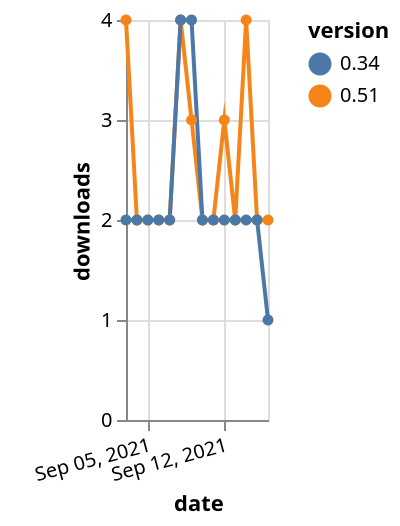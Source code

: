 {"$schema": "https://vega.github.io/schema/vega-lite/v5.json", "description": "A simple bar chart with embedded data.", "data": {"values": [{"date": "2021-09-03", "total": 2141, "delta": 4, "version": "0.51"}, {"date": "2021-09-04", "total": 2143, "delta": 2, "version": "0.51"}, {"date": "2021-09-05", "total": 2145, "delta": 2, "version": "0.51"}, {"date": "2021-09-06", "total": 2147, "delta": 2, "version": "0.51"}, {"date": "2021-09-07", "total": 2149, "delta": 2, "version": "0.51"}, {"date": "2021-09-08", "total": 2153, "delta": 4, "version": "0.51"}, {"date": "2021-09-09", "total": 2156, "delta": 3, "version": "0.51"}, {"date": "2021-09-10", "total": 2158, "delta": 2, "version": "0.51"}, {"date": "2021-09-11", "total": 2160, "delta": 2, "version": "0.51"}, {"date": "2021-09-12", "total": 2163, "delta": 3, "version": "0.51"}, {"date": "2021-09-13", "total": 2165, "delta": 2, "version": "0.51"}, {"date": "2021-09-14", "total": 2169, "delta": 4, "version": "0.51"}, {"date": "2021-09-15", "total": 2171, "delta": 2, "version": "0.51"}, {"date": "2021-09-16", "total": 2173, "delta": 2, "version": "0.51"}, {"date": "2021-09-03", "total": 2851, "delta": 2, "version": "0.34"}, {"date": "2021-09-04", "total": 2853, "delta": 2, "version": "0.34"}, {"date": "2021-09-05", "total": 2855, "delta": 2, "version": "0.34"}, {"date": "2021-09-06", "total": 2857, "delta": 2, "version": "0.34"}, {"date": "2021-09-07", "total": 2859, "delta": 2, "version": "0.34"}, {"date": "2021-09-08", "total": 2863, "delta": 4, "version": "0.34"}, {"date": "2021-09-09", "total": 2867, "delta": 4, "version": "0.34"}, {"date": "2021-09-10", "total": 2869, "delta": 2, "version": "0.34"}, {"date": "2021-09-11", "total": 2871, "delta": 2, "version": "0.34"}, {"date": "2021-09-12", "total": 2873, "delta": 2, "version": "0.34"}, {"date": "2021-09-13", "total": 2875, "delta": 2, "version": "0.34"}, {"date": "2021-09-14", "total": 2877, "delta": 2, "version": "0.34"}, {"date": "2021-09-15", "total": 2879, "delta": 2, "version": "0.34"}, {"date": "2021-09-16", "total": 2880, "delta": 1, "version": "0.34"}]}, "width": "container", "mark": {"type": "line", "point": {"filled": true}}, "encoding": {"x": {"field": "date", "type": "temporal", "timeUnit": "yearmonthdate", "title": "date", "axis": {"labelAngle": -15}}, "y": {"field": "delta", "type": "quantitative", "title": "downloads"}, "color": {"field": "version", "type": "nominal"}, "tooltip": {"field": "delta"}}}